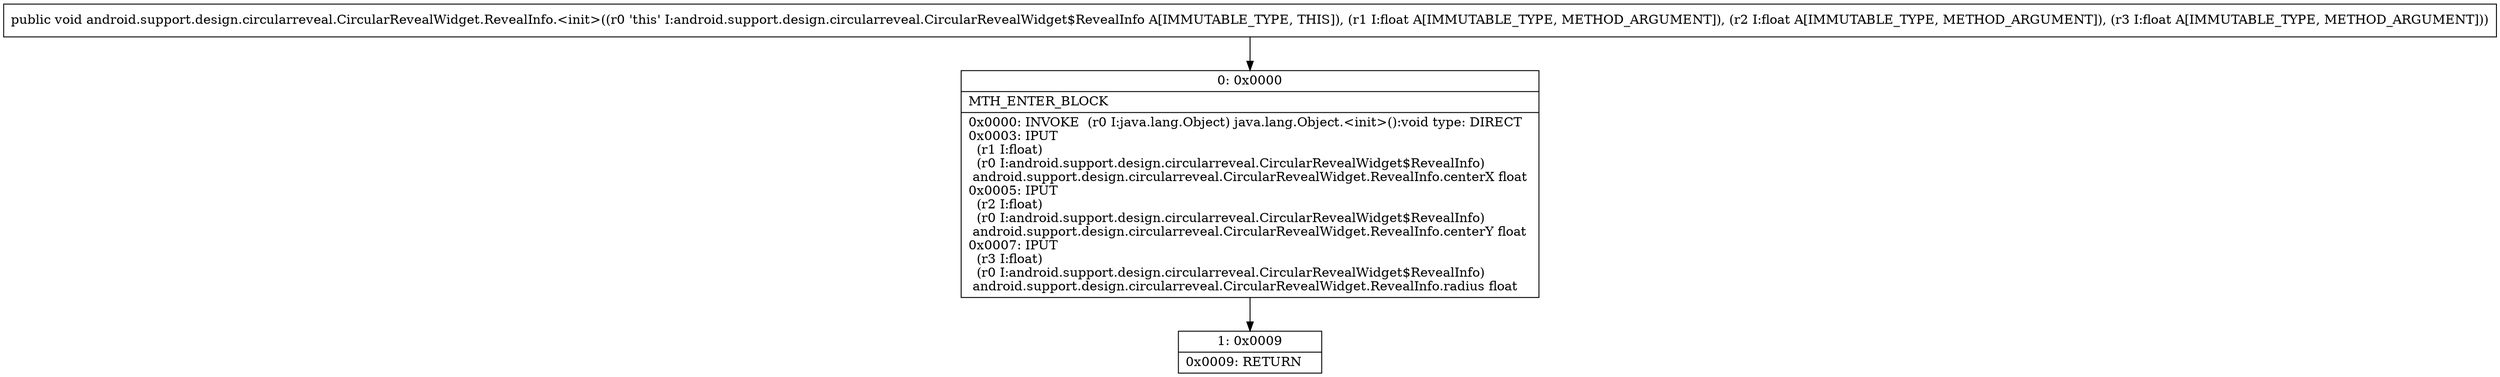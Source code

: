 digraph "CFG forandroid.support.design.circularreveal.CircularRevealWidget.RevealInfo.\<init\>(FFF)V" {
Node_0 [shape=record,label="{0\:\ 0x0000|MTH_ENTER_BLOCK\l|0x0000: INVOKE  (r0 I:java.lang.Object) java.lang.Object.\<init\>():void type: DIRECT \l0x0003: IPUT  \l  (r1 I:float)\l  (r0 I:android.support.design.circularreveal.CircularRevealWidget$RevealInfo)\l android.support.design.circularreveal.CircularRevealWidget.RevealInfo.centerX float \l0x0005: IPUT  \l  (r2 I:float)\l  (r0 I:android.support.design.circularreveal.CircularRevealWidget$RevealInfo)\l android.support.design.circularreveal.CircularRevealWidget.RevealInfo.centerY float \l0x0007: IPUT  \l  (r3 I:float)\l  (r0 I:android.support.design.circularreveal.CircularRevealWidget$RevealInfo)\l android.support.design.circularreveal.CircularRevealWidget.RevealInfo.radius float \l}"];
Node_1 [shape=record,label="{1\:\ 0x0009|0x0009: RETURN   \l}"];
MethodNode[shape=record,label="{public void android.support.design.circularreveal.CircularRevealWidget.RevealInfo.\<init\>((r0 'this' I:android.support.design.circularreveal.CircularRevealWidget$RevealInfo A[IMMUTABLE_TYPE, THIS]), (r1 I:float A[IMMUTABLE_TYPE, METHOD_ARGUMENT]), (r2 I:float A[IMMUTABLE_TYPE, METHOD_ARGUMENT]), (r3 I:float A[IMMUTABLE_TYPE, METHOD_ARGUMENT])) }"];
MethodNode -> Node_0;
Node_0 -> Node_1;
}

